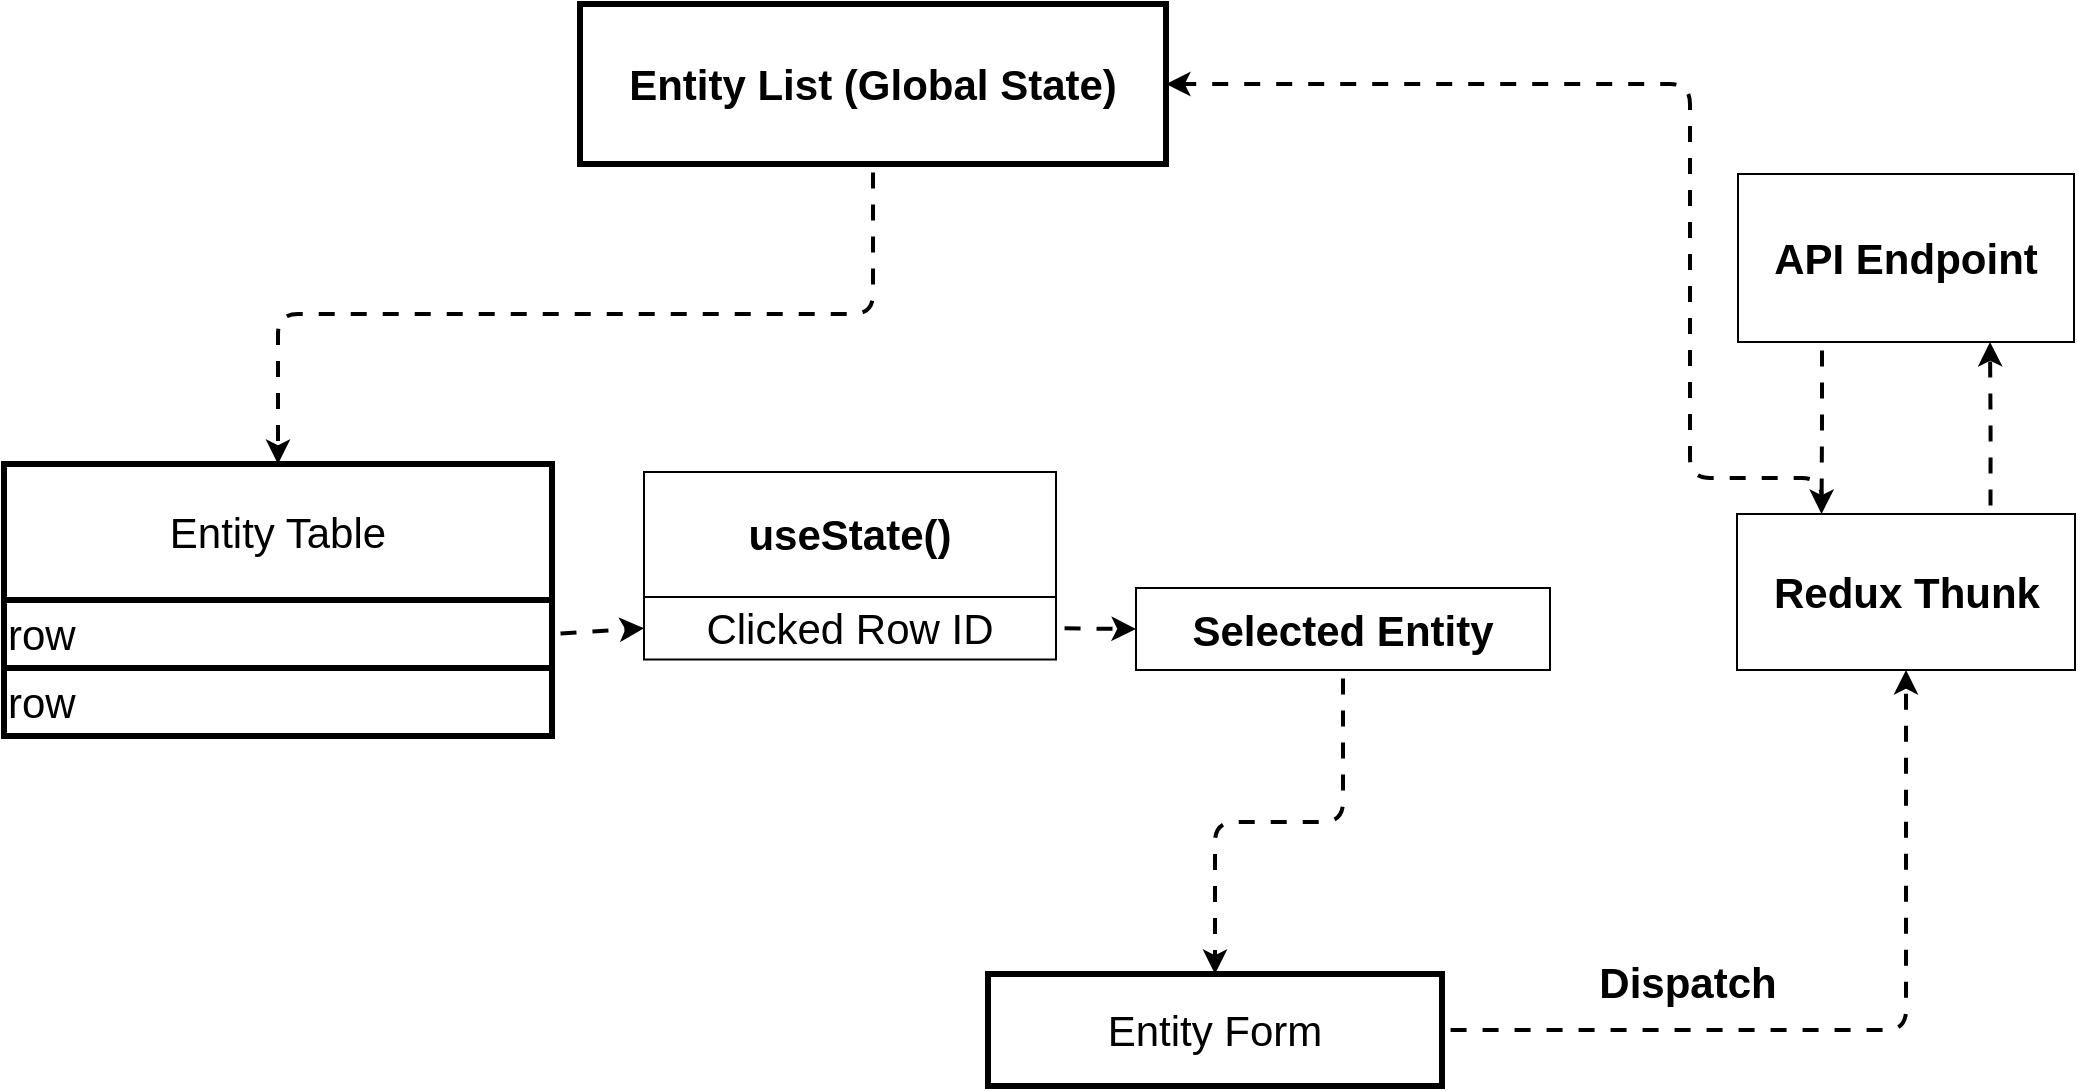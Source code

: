 <mxfile>
    <diagram id="PgkaJf17jhhyCMWQCr8t" name="Page-1">
        <mxGraphModel dx="1770" dy="958" grid="0" gridSize="10" guides="1" tooltips="1" connect="1" arrows="1" fold="1" page="1" pageScale="1" pageWidth="1100" pageHeight="850" background="#ffffff" math="0" shadow="0">
            <root>
                <mxCell id="0"/>
                <mxCell id="1" parent="0"/>
                <mxCell id="54" style="edgeStyle=orthogonalEdgeStyle;html=1;exitX=0.5;exitY=1;exitDx=0;exitDy=0;entryX=0.5;entryY=0;entryDx=0;entryDy=0;flowAnimation=1;strokeWidth=2;fontSize=21;" parent="1" source="47" target="48" edge="1">
                    <mxGeometry relative="1" as="geometry"/>
                </mxCell>
                <mxCell id="47" value="Entity List (Global State)" style="rounded=0;whiteSpace=wrap;html=1;fillColor=light-dark(#FFFFFF,#FFFFFF);strokeColor=light-dark(#000000,#000000);strokeWidth=3;fontColor=light-dark(#000000,#000000);fontSize=21;labelBorderColor=none;fontStyle=1" parent="1" vertex="1">
                    <mxGeometry x="320" y="166" width="293" height="80" as="geometry"/>
                </mxCell>
                <mxCell id="53" value="" style="group;fontSize=21;" parent="1" vertex="1" connectable="0">
                    <mxGeometry x="32" y="396" width="274" height="204" as="geometry"/>
                </mxCell>
                <mxCell id="48" value="&lt;font style=&quot;font-weight: normal; color: light-dark(rgb(0, 0, 0), rgb(0, 0, 0));&quot;&gt;Entity Table&lt;/font&gt;" style="rounded=0;whiteSpace=wrap;html=1;fillColor=light-dark(#FFFFFF,#FFFFFF);strokeColor=light-dark(#000000,#000000);strokeWidth=3;fontColor=light-dark(#000000,#000000);fontSize=21;labelBorderColor=none;fontStyle=1" parent="53" vertex="1">
                    <mxGeometry width="274" height="68" as="geometry"/>
                </mxCell>
                <mxCell id="49" value="row" style="rounded=0;whiteSpace=wrap;html=1;fillColor=light-dark(#FFFFFF,#FFFFFF);strokeColor=light-dark(#000000,#000000);strokeWidth=3;fontColor=light-dark(#000000,#000000);fontSize=21;labelBorderColor=none;fontStyle=0;align=left;" parent="53" vertex="1">
                    <mxGeometry y="68" width="274" height="34" as="geometry"/>
                </mxCell>
                <mxCell id="50" value="row" style="rounded=0;whiteSpace=wrap;html=1;fillColor=light-dark(#FFFFFF,#FFFFFF);strokeColor=light-dark(#000000,#000000);strokeWidth=3;fontColor=light-dark(#000000,#000000);fontSize=21;labelBorderColor=none;fontStyle=0;align=left;" parent="53" vertex="1">
                    <mxGeometry y="102" width="274" height="34" as="geometry"/>
                </mxCell>
                <mxCell id="70" style="edgeStyle=orthogonalEdgeStyle;html=1;exitX=1;exitY=0.5;exitDx=0;exitDy=0;entryX=0.5;entryY=1;entryDx=0;entryDy=0;flowAnimation=1;strokeWidth=2;fontSize=21;" parent="1" source="55" target="69" edge="1">
                    <mxGeometry relative="1" as="geometry"/>
                </mxCell>
                <mxCell id="55" value="&lt;font style=&quot;font-weight: normal; color: light-dark(rgb(0, 0, 0), rgb(0, 0, 0));&quot;&gt;Entity Form&lt;/font&gt;" style="rounded=0;whiteSpace=wrap;html=1;fillColor=light-dark(#FFFFFF,#FFFFFF);strokeColor=light-dark(#000000,#000000);strokeWidth=3;fontColor=light-dark(#000000,#000000);fontSize=21;labelBorderColor=none;fontStyle=1" parent="1" vertex="1">
                    <mxGeometry x="524" y="651" width="227" height="56" as="geometry"/>
                </mxCell>
                <mxCell id="59" value="" style="group;fontSize=21;" parent="1" vertex="1" connectable="0">
                    <mxGeometry x="352" y="400" width="206" height="125" as="geometry"/>
                </mxCell>
                <mxCell id="56" value="&lt;font style=&quot;color: light-dark(rgb(0, 0, 0), rgb(0, 0, 0));&quot;&gt;useState()&lt;/font&gt;" style="rounded=0;whiteSpace=wrap;html=1;fillColor=light-dark(#FFFFFF,#FFFFFF);strokeColor=light-dark(#000000,#000000);strokeWidth=1;fontColor=light-dark(#000000,#000000);fontSize=21;labelBorderColor=none;fontStyle=1" parent="59" vertex="1">
                    <mxGeometry width="206" height="62.5" as="geometry"/>
                </mxCell>
                <mxCell id="57" value="&lt;font style=&quot;font-weight: normal; color: light-dark(rgb(0, 0, 0), rgb(0, 0, 0));&quot;&gt;Clicked Row ID&lt;/font&gt;" style="rounded=0;whiteSpace=wrap;html=1;fillColor=light-dark(#FFFFFF,#FFFFFF);strokeColor=light-dark(#000000,#000000);strokeWidth=1;fontColor=light-dark(#000000,#000000);fontSize=21;labelBorderColor=none;fontStyle=1" parent="59" vertex="1">
                    <mxGeometry y="62.5" width="206" height="31.25" as="geometry"/>
                </mxCell>
                <mxCell id="60" style="edgeStyle=none;html=1;exitX=1;exitY=0.5;exitDx=0;exitDy=0;entryX=0;entryY=0.5;entryDx=0;entryDy=0;flowAnimation=1;strokeWidth=2;fontSize=21;" parent="1" source="49" target="57" edge="1">
                    <mxGeometry relative="1" as="geometry"/>
                </mxCell>
                <mxCell id="66" style="edgeStyle=none;html=1;exitX=1;exitY=0.5;exitDx=0;exitDy=0;entryX=0;entryY=0.5;entryDx=0;entryDy=0;flowAnimation=1;strokeWidth=2;fontSize=21;" parent="1" source="57" target="62" edge="1">
                    <mxGeometry relative="1" as="geometry"/>
                </mxCell>
                <mxCell id="62" value="&lt;span&gt;Selected Entity&lt;/span&gt;" style="rounded=0;whiteSpace=wrap;html=1;fillColor=light-dark(#FFFFFF,#FFFFFF);strokeColor=light-dark(#000000,#000000);strokeWidth=1;fontColor=light-dark(#000000,#000000);fontSize=21;labelBorderColor=none;fontStyle=1" parent="1" vertex="1">
                    <mxGeometry x="598" y="458" width="207" height="41" as="geometry"/>
                </mxCell>
                <mxCell id="68" style="edgeStyle=orthogonalEdgeStyle;html=1;exitX=0.5;exitY=1;exitDx=0;exitDy=0;entryX=0.5;entryY=0;entryDx=0;entryDy=0;flowAnimation=1;strokeWidth=2;fontSize=21;" parent="1" source="62" target="55" edge="1">
                    <mxGeometry relative="1" as="geometry">
                        <mxPoint x="434" y="350" as="sourcePoint"/>
                    </mxGeometry>
                </mxCell>
                <mxCell id="72" style="edgeStyle=orthogonalEdgeStyle;html=1;exitX=0.75;exitY=0;exitDx=0;exitDy=0;entryX=0.75;entryY=1;entryDx=0;entryDy=0;flowAnimation=1;strokeWidth=2;fontSize=21;" parent="1" source="69" target="71" edge="1">
                    <mxGeometry relative="1" as="geometry"/>
                </mxCell>
                <mxCell id="74" style="edgeStyle=orthogonalEdgeStyle;html=1;exitX=0.25;exitY=0;exitDx=0;exitDy=0;entryX=1;entryY=0.5;entryDx=0;entryDy=0;flowAnimation=1;strokeWidth=2;fontSize=21;" parent="1" source="69" target="47" edge="1">
                    <mxGeometry relative="1" as="geometry">
                        <Array as="points">
                            <mxPoint x="941" y="403"/>
                            <mxPoint x="875" y="403"/>
                            <mxPoint x="875" y="206"/>
                        </Array>
                    </mxGeometry>
                </mxCell>
                <mxCell id="69" value="&lt;font style=&quot;color: light-dark(rgb(0, 0, 0), rgb(0, 0, 0));&quot;&gt;Redux Thunk&lt;/font&gt;" style="rounded=0;whiteSpace=wrap;html=1;fillColor=light-dark(#FFFFFF,#FFFFFF);strokeColor=light-dark(#000000,#000000);strokeWidth=1;fontColor=light-dark(#000000,#000000);fontSize=21;labelBorderColor=none;fontStyle=1" parent="1" vertex="1">
                    <mxGeometry x="898.5" y="421" width="169" height="78" as="geometry"/>
                </mxCell>
                <mxCell id="73" style="edgeStyle=orthogonalEdgeStyle;html=1;exitX=0.25;exitY=1;exitDx=0;exitDy=0;flowAnimation=1;strokeWidth=2;entryX=0.25;entryY=0;entryDx=0;entryDy=0;fontSize=21;" parent="1" source="71" target="69" edge="1">
                    <mxGeometry relative="1" as="geometry">
                        <mxPoint x="694" y="280" as="targetPoint"/>
                    </mxGeometry>
                </mxCell>
                <mxCell id="71" value="&lt;font style=&quot;color: light-dark(rgb(0, 0, 0), rgb(0, 0, 0));&quot;&gt;API Endpoint&lt;/font&gt;" style="rounded=0;whiteSpace=wrap;html=1;fillColor=light-dark(#FFFFFF,#FFFFFF);strokeColor=light-dark(#000000,#000000);strokeWidth=1;fontColor=light-dark(#000000,#000000);fontSize=21;labelBorderColor=none;fontStyle=1" parent="1" vertex="1">
                    <mxGeometry x="899" y="251" width="168" height="84" as="geometry"/>
                </mxCell>
                <mxCell id="75" value="Dispatch" style="text;html=1;align=center;verticalAlign=middle;whiteSpace=wrap;rounded=0;fontSize=21;fontStyle=1" parent="1" vertex="1">
                    <mxGeometry x="844" y="640" width="60" height="30" as="geometry"/>
                </mxCell>
            </root>
        </mxGraphModel>
    </diagram>
</mxfile>